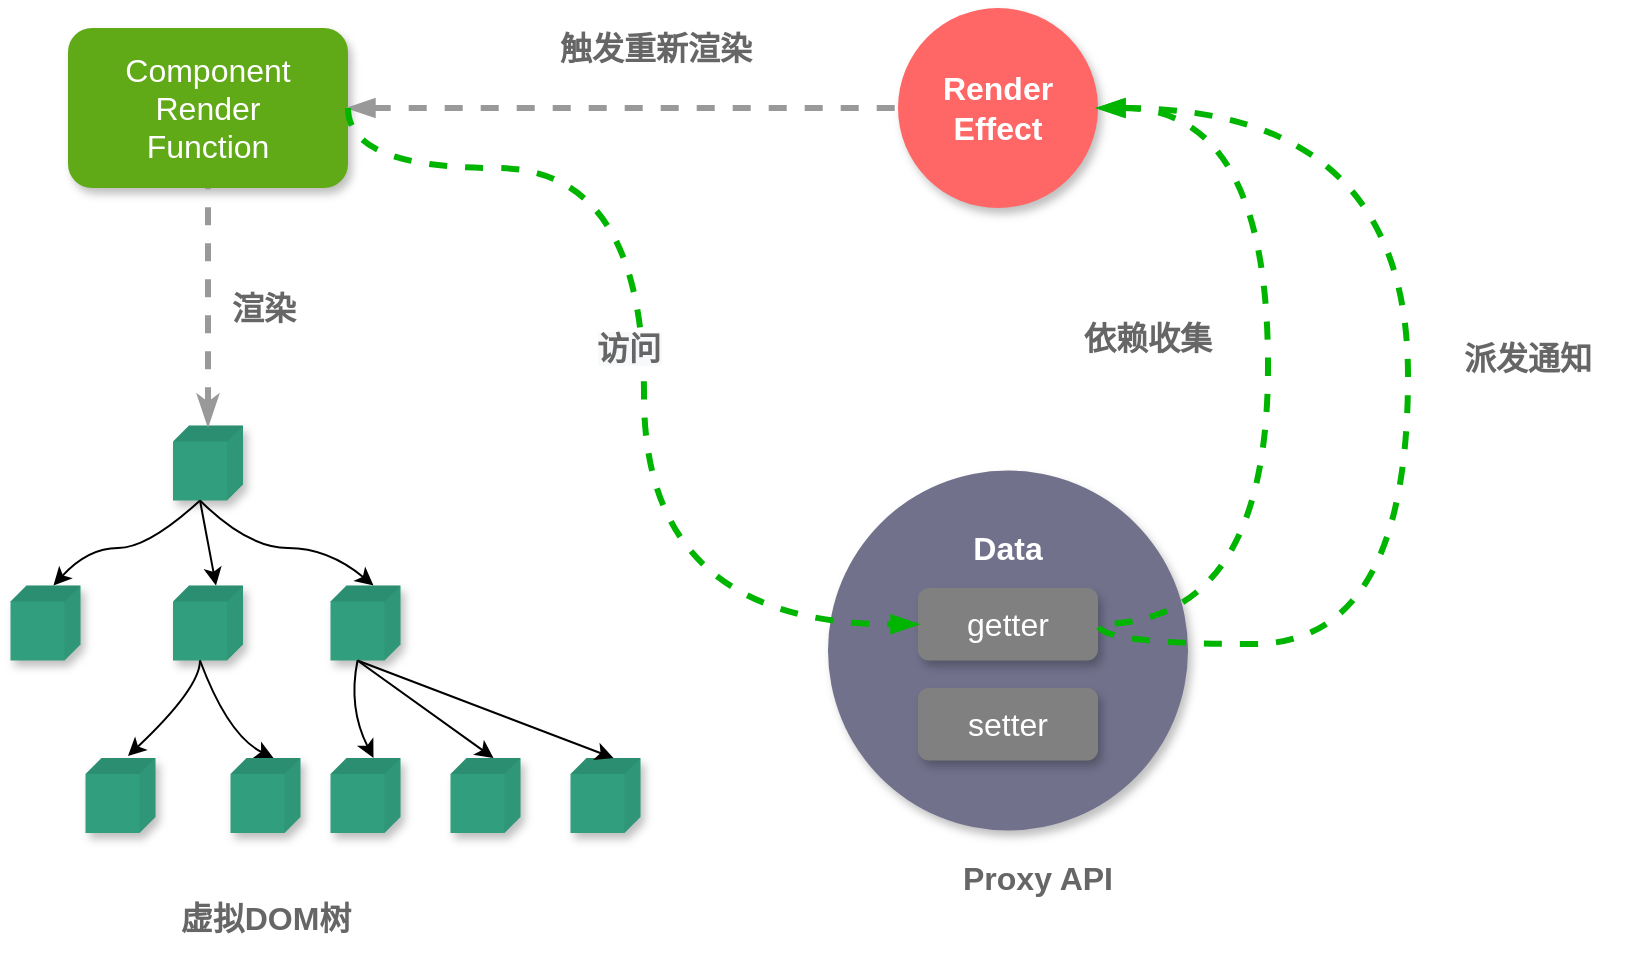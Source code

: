 <mxfile version="13.9.9" type="device"><diagram id="C5RBs43oDa-KdzZeNtuy" name="Page-1"><mxGraphModel dx="1426" dy="905" grid="1" gridSize="10" guides="1" tooltips="1" connect="1" arrows="1" fold="1" page="1" pageScale="1" pageWidth="827" pageHeight="1169" math="0" shadow="0"><root><mxCell id="WIyWlLk6GJQsqaUBKTNV-0"/><mxCell id="WIyWlLk6GJQsqaUBKTNV-1" parent="WIyWlLk6GJQsqaUBKTNV-0"/><mxCell id="BTjjzrj4zBqxWXHYTqrF-0" value="&lt;span style=&quot;font-size: 16px&quot;&gt;Component&lt;br&gt;Render&lt;br&gt;Function&lt;br&gt;&lt;/span&gt;" style="rounded=1;whiteSpace=wrap;html=1;glass=0;shadow=1;fillColor=#60a917;fontColor=#ffffff;strokeColor=none;" vertex="1" parent="WIyWlLk6GJQsqaUBKTNV-1"><mxGeometry x="70" y="80" width="140" height="80" as="geometry"/></mxCell><mxCell id="BTjjzrj4zBqxWXHYTqrF-1" value="" style="shape=cube;whiteSpace=wrap;html=1;boundedLbl=1;backgroundOutline=1;darkOpacity=0.05;darkOpacity2=0.1;rotation=90;size=8;shadow=1;sketch=0;fillColor=#319E7D;strokeColor=none;" vertex="1" parent="WIyWlLk6GJQsqaUBKTNV-1"><mxGeometry x="40" y="360" width="37.5" height="35" as="geometry"/></mxCell><mxCell id="BTjjzrj4zBqxWXHYTqrF-2" value="" style="shape=cube;whiteSpace=wrap;html=1;boundedLbl=1;backgroundOutline=1;darkOpacity=0.05;darkOpacity2=0.1;rotation=90;size=8;shadow=1;sketch=0;fillColor=#319E7D;strokeColor=none;" vertex="1" parent="WIyWlLk6GJQsqaUBKTNV-1"><mxGeometry x="121.25" y="280" width="37.5" height="35" as="geometry"/></mxCell><mxCell id="BTjjzrj4zBqxWXHYTqrF-3" value="" style="shape=cube;whiteSpace=wrap;html=1;boundedLbl=1;backgroundOutline=1;darkOpacity=0.05;darkOpacity2=0.1;rotation=90;size=8;shadow=1;sketch=0;fillColor=#319E7D;strokeColor=none;" vertex="1" parent="WIyWlLk6GJQsqaUBKTNV-1"><mxGeometry x="121.25" y="360" width="37.5" height="35" as="geometry"/></mxCell><mxCell id="BTjjzrj4zBqxWXHYTqrF-4" value="" style="shape=cube;whiteSpace=wrap;html=1;boundedLbl=1;backgroundOutline=1;darkOpacity=0.05;darkOpacity2=0.1;rotation=90;size=8;shadow=1;sketch=0;fillColor=#319E7D;strokeColor=none;" vertex="1" parent="WIyWlLk6GJQsqaUBKTNV-1"><mxGeometry x="200" y="360" width="37.5" height="35" as="geometry"/></mxCell><mxCell id="BTjjzrj4zBqxWXHYTqrF-5" value="" style="shape=cube;whiteSpace=wrap;html=1;boundedLbl=1;backgroundOutline=1;darkOpacity=0.05;darkOpacity2=0.1;rotation=90;size=8;shadow=1;sketch=0;fillColor=#319E7D;strokeColor=none;" vertex="1" parent="WIyWlLk6GJQsqaUBKTNV-1"><mxGeometry x="77.5" y="446.25" width="37.5" height="35" as="geometry"/></mxCell><mxCell id="BTjjzrj4zBqxWXHYTqrF-6" value="" style="shape=cube;whiteSpace=wrap;html=1;boundedLbl=1;backgroundOutline=1;darkOpacity=0.05;darkOpacity2=0.1;rotation=90;size=8;shadow=1;sketch=0;fillColor=#319E7D;strokeColor=none;" vertex="1" parent="WIyWlLk6GJQsqaUBKTNV-1"><mxGeometry x="150" y="446.25" width="37.5" height="35" as="geometry"/></mxCell><mxCell id="BTjjzrj4zBqxWXHYTqrF-7" value="" style="shape=cube;whiteSpace=wrap;html=1;boundedLbl=1;backgroundOutline=1;darkOpacity=0.05;darkOpacity2=0.1;rotation=90;size=8;shadow=1;sketch=0;fillColor=#319E7D;strokeColor=none;" vertex="1" parent="WIyWlLk6GJQsqaUBKTNV-1"><mxGeometry x="200" y="446.25" width="37.5" height="35" as="geometry"/></mxCell><mxCell id="BTjjzrj4zBqxWXHYTqrF-8" value="" style="shape=cube;whiteSpace=wrap;html=1;boundedLbl=1;backgroundOutline=1;darkOpacity=0.05;darkOpacity2=0.1;rotation=90;size=8;shadow=1;sketch=0;fillColor=#319E7D;strokeColor=none;" vertex="1" parent="WIyWlLk6GJQsqaUBKTNV-1"><mxGeometry x="260" y="446.25" width="37.5" height="35" as="geometry"/></mxCell><mxCell id="BTjjzrj4zBqxWXHYTqrF-9" value="" style="shape=cube;whiteSpace=wrap;html=1;boundedLbl=1;backgroundOutline=1;darkOpacity=0.05;darkOpacity2=0.1;rotation=90;size=8;shadow=1;sketch=0;fillColor=#319E7D;strokeColor=none;" vertex="1" parent="WIyWlLk6GJQsqaUBKTNV-1"><mxGeometry x="320" y="446.25" width="37.5" height="35" as="geometry"/></mxCell><mxCell id="BTjjzrj4zBqxWXHYTqrF-10" value="" style="curved=1;endArrow=classic;html=1;entryX=0;entryY=0;entryDx=0;entryDy=13.5;entryPerimeter=0;exitX=0;exitY=0;exitDx=37.5;exitDy=21.5;exitPerimeter=0;" edge="1" parent="WIyWlLk6GJQsqaUBKTNV-1" source="BTjjzrj4zBqxWXHYTqrF-2" target="BTjjzrj4zBqxWXHYTqrF-1"><mxGeometry width="50" height="50" relative="1" as="geometry"><mxPoint x="50" y="340" as="sourcePoint"/><mxPoint x="100" y="290" as="targetPoint"/><Array as="points"><mxPoint x="110" y="340"/><mxPoint x="80" y="340"/></Array></mxGeometry></mxCell><mxCell id="BTjjzrj4zBqxWXHYTqrF-11" value="" style="curved=1;endArrow=classic;html=1;exitX=0;exitY=0;exitDx=37.5;exitDy=21.5;exitPerimeter=0;entryX=0;entryY=0;entryDx=0;entryDy=13.5;entryPerimeter=0;" edge="1" parent="WIyWlLk6GJQsqaUBKTNV-1" source="BTjjzrj4zBqxWXHYTqrF-2" target="BTjjzrj4zBqxWXHYTqrF-3"><mxGeometry width="50" height="50" relative="1" as="geometry"><mxPoint x="210" y="430" as="sourcePoint"/><mxPoint x="260" y="380" as="targetPoint"/><Array as="points"/></mxGeometry></mxCell><mxCell id="BTjjzrj4zBqxWXHYTqrF-12" value="" style="curved=1;endArrow=classic;html=1;exitX=0;exitY=0;exitDx=37.5;exitDy=21.5;exitPerimeter=0;entryX=0;entryY=0;entryDx=0;entryDy=13.5;entryPerimeter=0;" edge="1" parent="WIyWlLk6GJQsqaUBKTNV-1" source="BTjjzrj4zBqxWXHYTqrF-2" target="BTjjzrj4zBqxWXHYTqrF-4"><mxGeometry width="50" height="50" relative="1" as="geometry"><mxPoint x="210" y="430" as="sourcePoint"/><mxPoint x="260" y="380" as="targetPoint"/><Array as="points"><mxPoint x="160" y="340"/><mxPoint x="200" y="340"/></Array></mxGeometry></mxCell><mxCell id="BTjjzrj4zBqxWXHYTqrF-13" value="" style="curved=1;endArrow=classic;html=1;exitX=0;exitY=0;exitDx=37.5;exitDy=21.5;exitPerimeter=0;" edge="1" parent="WIyWlLk6GJQsqaUBKTNV-1" source="BTjjzrj4zBqxWXHYTqrF-3"><mxGeometry width="50" height="50" relative="1" as="geometry"><mxPoint x="140" y="420" as="sourcePoint"/><mxPoint x="100" y="444" as="targetPoint"/><Array as="points"><mxPoint x="136" y="410"/></Array></mxGeometry></mxCell><mxCell id="BTjjzrj4zBqxWXHYTqrF-14" value="" style="curved=1;endArrow=classic;html=1;exitX=0;exitY=0;exitDx=37.5;exitDy=21.5;exitPerimeter=0;entryX=0;entryY=0;entryDx=0;entryDy=13.5;entryPerimeter=0;" edge="1" parent="WIyWlLk6GJQsqaUBKTNV-1" source="BTjjzrj4zBqxWXHYTqrF-4" target="BTjjzrj4zBqxWXHYTqrF-7"><mxGeometry width="50" height="50" relative="1" as="geometry"><mxPoint x="210" y="420" as="sourcePoint"/><mxPoint x="174" y="467.75" as="targetPoint"/><Array as="points"><mxPoint x="210" y="420"/></Array></mxGeometry></mxCell><mxCell id="BTjjzrj4zBqxWXHYTqrF-15" value="" style="curved=1;endArrow=classic;html=1;exitX=0;exitY=0;exitDx=37.5;exitDy=21.5;exitPerimeter=0;entryX=0;entryY=0;entryDx=0;entryDy=13.5;entryPerimeter=0;" edge="1" parent="WIyWlLk6GJQsqaUBKTNV-1" source="BTjjzrj4zBqxWXHYTqrF-4" target="BTjjzrj4zBqxWXHYTqrF-8"><mxGeometry width="50" height="50" relative="1" as="geometry"><mxPoint x="300" y="410" as="sourcePoint"/><mxPoint x="264" y="457.75" as="targetPoint"/><Array as="points"/></mxGeometry></mxCell><mxCell id="BTjjzrj4zBqxWXHYTqrF-16" value="" style="curved=1;endArrow=classic;html=1;exitX=0;exitY=0;exitDx=37.5;exitDy=21.5;exitPerimeter=0;entryX=0;entryY=0;entryDx=0;entryDy=13.5;entryPerimeter=0;" edge="1" parent="WIyWlLk6GJQsqaUBKTNV-1" source="BTjjzrj4zBqxWXHYTqrF-4" target="BTjjzrj4zBqxWXHYTqrF-9"><mxGeometry width="50" height="50" relative="1" as="geometry"><mxPoint x="330" y="400" as="sourcePoint"/><mxPoint x="294" y="447.75" as="targetPoint"/><Array as="points"/></mxGeometry></mxCell><mxCell id="BTjjzrj4zBqxWXHYTqrF-17" value="" style="curved=1;endArrow=classic;html=1;exitX=0;exitY=0;exitDx=37.5;exitDy=21.5;exitPerimeter=0;entryX=0;entryY=0;entryDx=0;entryDy=13.5;entryPerimeter=0;" edge="1" parent="WIyWlLk6GJQsqaUBKTNV-1" source="BTjjzrj4zBqxWXHYTqrF-3" target="BTjjzrj4zBqxWXHYTqrF-6"><mxGeometry width="50" height="50" relative="1" as="geometry"><mxPoint x="150" y="420" as="sourcePoint"/><mxPoint x="114" y="467.75" as="targetPoint"/><Array as="points"><mxPoint x="150" y="433.75"/></Array></mxGeometry></mxCell><mxCell id="BTjjzrj4zBqxWXHYTqrF-18" value="&lt;font color=&quot;#ffffff&quot;&gt;&lt;span style=&quot;font-size: 16px&quot;&gt;&lt;b&gt;Render&lt;br&gt;Effect&lt;br&gt;&lt;/b&gt;&lt;/span&gt;&lt;/font&gt;" style="ellipse;whiteSpace=wrap;html=1;aspect=fixed;shadow=1;sketch=0;fillColor=#FF6666;strokeColor=none;" vertex="1" parent="WIyWlLk6GJQsqaUBKTNV-1"><mxGeometry x="485" y="70" width="100" height="100" as="geometry"/></mxCell><mxCell id="BTjjzrj4zBqxWXHYTqrF-19" value="" style="ellipse;whiteSpace=wrap;html=1;aspect=fixed;shadow=1;glass=0;sketch=0;fillColor=#71718C;strokeColor=none;" vertex="1" parent="WIyWlLk6GJQsqaUBKTNV-1"><mxGeometry x="450" y="301.25" width="180" height="180" as="geometry"/></mxCell><mxCell id="BTjjzrj4zBqxWXHYTqrF-20" value="&lt;font color=&quot;#ffffff&quot; style=&quot;font-size: 16px&quot;&gt;setter&lt;/font&gt;" style="rounded=1;whiteSpace=wrap;html=1;shadow=1;glass=0;sketch=0;fillColor=#808080;strokeColor=none;" vertex="1" parent="WIyWlLk6GJQsqaUBKTNV-1"><mxGeometry x="495" y="410" width="90" height="36.25" as="geometry"/></mxCell><mxCell id="BTjjzrj4zBqxWXHYTqrF-21" value="&lt;font color=&quot;#ffffff&quot; style=&quot;font-size: 16px&quot;&gt;getter&lt;/font&gt;" style="rounded=1;whiteSpace=wrap;html=1;shadow=1;glass=0;sketch=0;fillColor=#808080;strokeColor=none;" vertex="1" parent="WIyWlLk6GJQsqaUBKTNV-1"><mxGeometry x="495" y="360" width="90" height="36.25" as="geometry"/></mxCell><mxCell id="BTjjzrj4zBqxWXHYTqrF-22" value="&lt;font color=&quot;#ffffff&quot; size=&quot;1&quot;&gt;&lt;b style=&quot;font-size: 16px&quot;&gt;Data&lt;/b&gt;&lt;/font&gt;" style="text;html=1;strokeColor=none;fillColor=none;align=center;verticalAlign=middle;whiteSpace=wrap;rounded=0;shadow=1;glass=0;sketch=0;" vertex="1" parent="WIyWlLk6GJQsqaUBKTNV-1"><mxGeometry x="520" y="330" width="40" height="20" as="geometry"/></mxCell><mxCell id="BTjjzrj4zBqxWXHYTqrF-23" value="" style="endArrow=none;dashed=1;html=1;entryX=0.5;entryY=1;entryDx=0;entryDy=0;strokeWidth=3;strokeColor=#999999;startArrow=classicThin;startFill=1;" edge="1" parent="WIyWlLk6GJQsqaUBKTNV-1" source="BTjjzrj4zBqxWXHYTqrF-2" target="BTjjzrj4zBqxWXHYTqrF-0"><mxGeometry width="50" height="50" relative="1" as="geometry"><mxPoint x="210" y="310" as="sourcePoint"/><mxPoint x="260" y="260" as="targetPoint"/></mxGeometry></mxCell><mxCell id="BTjjzrj4zBqxWXHYTqrF-24" value="&lt;font color=&quot;#666666&quot;&gt;&lt;span style=&quot;font-size: 16px&quot;&gt;&lt;b&gt;渲染&lt;/b&gt;&lt;/span&gt;&lt;/font&gt;" style="text;html=1;strokeColor=none;fillColor=none;align=center;verticalAlign=middle;whiteSpace=wrap;rounded=0;shadow=1;glass=0;sketch=0;" vertex="1" parent="WIyWlLk6GJQsqaUBKTNV-1"><mxGeometry x="147.5" y="210" width="40" height="20" as="geometry"/></mxCell><mxCell id="BTjjzrj4zBqxWXHYTqrF-25" value="" style="endArrow=none;dashed=1;html=1;strokeColor=#999999;strokeWidth=3;entryX=0;entryY=0.5;entryDx=0;entryDy=0;exitX=1;exitY=0.5;exitDx=0;exitDy=0;startArrow=blockThin;startFill=1;" edge="1" parent="WIyWlLk6GJQsqaUBKTNV-1" source="BTjjzrj4zBqxWXHYTqrF-0" target="BTjjzrj4zBqxWXHYTqrF-18"><mxGeometry width="50" height="50" relative="1" as="geometry"><mxPoint x="210" y="310" as="sourcePoint"/><mxPoint x="260" y="260" as="targetPoint"/></mxGeometry></mxCell><mxCell id="BTjjzrj4zBqxWXHYTqrF-26" value="" style="endArrow=blockThin;dashed=1;html=1;strokeWidth=3;entryX=0;entryY=0.5;entryDx=0;entryDy=0;edgeStyle=orthogonalEdgeStyle;curved=1;strokeColor=#00B500;startArrow=none;startFill=0;endFill=1;exitX=1;exitY=0.5;exitDx=0;exitDy=0;" edge="1" parent="WIyWlLk6GJQsqaUBKTNV-1" target="BTjjzrj4zBqxWXHYTqrF-21" source="BTjjzrj4zBqxWXHYTqrF-0"><mxGeometry width="50" height="50" relative="1" as="geometry"><mxPoint x="230" y="200" as="sourcePoint"/><mxPoint x="260" y="260" as="targetPoint"/><Array as="points"><mxPoint x="210" y="150"/><mxPoint x="358" y="150"/><mxPoint x="358" y="378"/></Array></mxGeometry></mxCell><mxCell id="BTjjzrj4zBqxWXHYTqrF-36" value="&lt;font color=&quot;#666666&quot;&gt;&lt;span style=&quot;font-size: 16px ; background-color: rgb(248 , 249 , 250)&quot;&gt;&lt;b&gt;访问&lt;/b&gt;&lt;/span&gt;&lt;/font&gt;" style="edgeLabel;html=1;align=center;verticalAlign=middle;resizable=0;points=[];" vertex="1" connectable="0" parent="BTjjzrj4zBqxWXHYTqrF-26"><mxGeometry x="-0.223" y="-18" relative="1" as="geometry"><mxPoint x="10" y="57" as="offset"/></mxGeometry></mxCell><mxCell id="BTjjzrj4zBqxWXHYTqrF-27" value="" style="endArrow=none;dashed=1;html=1;strokeWidth=3;entryX=1;entryY=0.5;entryDx=0;entryDy=0;exitX=1;exitY=0.5;exitDx=0;exitDy=0;edgeStyle=orthogonalEdgeStyle;curved=1;startArrow=blockThin;startFill=1;fillColor=#60a917;strokeColor=#00B500;" edge="1" parent="WIyWlLk6GJQsqaUBKTNV-1" source="BTjjzrj4zBqxWXHYTqrF-18" target="BTjjzrj4zBqxWXHYTqrF-21"><mxGeometry width="50" height="50" relative="1" as="geometry"><mxPoint x="210" y="310" as="sourcePoint"/><mxPoint x="260" y="260" as="targetPoint"/><Array as="points"><mxPoint x="670" y="120"/><mxPoint x="670" y="378"/></Array></mxGeometry></mxCell><mxCell id="BTjjzrj4zBqxWXHYTqrF-29" value="&lt;font color=&quot;#666666&quot;&gt;&lt;span style=&quot;font-size: 16px&quot;&gt;&lt;b&gt;Proxy API&lt;/b&gt;&lt;/span&gt;&lt;/font&gt;" style="text;html=1;strokeColor=none;fillColor=none;align=center;verticalAlign=middle;whiteSpace=wrap;rounded=0;shadow=1;glass=0;sketch=0;" vertex="1" parent="WIyWlLk6GJQsqaUBKTNV-1"><mxGeometry x="430" y="490" width="250" height="30" as="geometry"/></mxCell><mxCell id="BTjjzrj4zBqxWXHYTqrF-30" value="&lt;font color=&quot;#666666&quot;&gt;&lt;span style=&quot;font-size: 16px&quot;&gt;&lt;b&gt;虚拟DOM树&lt;/b&gt;&lt;/span&gt;&lt;/font&gt;" style="text;html=1;strokeColor=none;fillColor=none;align=center;verticalAlign=middle;whiteSpace=wrap;rounded=0;shadow=1;glass=0;sketch=0;" vertex="1" parent="WIyWlLk6GJQsqaUBKTNV-1"><mxGeometry x="43.75" y="510" width="250" height="30" as="geometry"/></mxCell><mxCell id="BTjjzrj4zBqxWXHYTqrF-31" value="&lt;font style=&quot;font-size: 16px&quot; color=&quot;#666666&quot;&gt;&lt;b&gt;依赖收集&lt;/b&gt;&lt;/font&gt;" style="text;html=1;strokeColor=none;fillColor=none;align=center;verticalAlign=middle;whiteSpace=wrap;rounded=0;shadow=1;glass=0;sketch=0;" vertex="1" parent="WIyWlLk6GJQsqaUBKTNV-1"><mxGeometry x="560" y="220" width="100" height="30" as="geometry"/></mxCell><mxCell id="BTjjzrj4zBqxWXHYTqrF-32" value="&lt;font color=&quot;#666666&quot;&gt;&lt;span style=&quot;font-size: 16px&quot;&gt;&lt;b&gt;派发通知&lt;/b&gt;&lt;/span&gt;&lt;/font&gt;" style="text;html=1;strokeColor=none;fillColor=none;align=center;verticalAlign=middle;whiteSpace=wrap;rounded=0;shadow=1;glass=0;sketch=0;" vertex="1" parent="WIyWlLk6GJQsqaUBKTNV-1"><mxGeometry x="750" y="230" width="100" height="30" as="geometry"/></mxCell><mxCell id="BTjjzrj4zBqxWXHYTqrF-33" value="&lt;font style=&quot;font-size: 16px&quot; color=&quot;#666666&quot;&gt;&lt;b&gt;触发重新渲染&lt;/b&gt;&lt;/font&gt;" style="text;html=1;strokeColor=none;fillColor=none;align=center;verticalAlign=middle;whiteSpace=wrap;rounded=0;shadow=1;glass=0;sketch=0;" vertex="1" parent="WIyWlLk6GJQsqaUBKTNV-1"><mxGeometry x="314" y="70" width="100" height="40" as="geometry"/></mxCell><mxCell id="BTjjzrj4zBqxWXHYTqrF-52" value="" style="endArrow=none;dashed=1;html=1;strokeWidth=3;entryX=1;entryY=0.5;entryDx=0;entryDy=0;exitX=1;exitY=0.5;exitDx=0;exitDy=0;edgeStyle=orthogonalEdgeStyle;curved=1;startArrow=blockThin;startFill=1;fillColor=#60a917;strokeColor=#00B500;" edge="1" parent="WIyWlLk6GJQsqaUBKTNV-1" source="BTjjzrj4zBqxWXHYTqrF-18" target="BTjjzrj4zBqxWXHYTqrF-21"><mxGeometry width="50" height="50" relative="1" as="geometry"><mxPoint x="595" y="130" as="sourcePoint"/><mxPoint x="595" y="388.125" as="targetPoint"/><Array as="points"><mxPoint x="740" y="120"/><mxPoint x="740" y="388"/><mxPoint x="585" y="388"/></Array></mxGeometry></mxCell></root></mxGraphModel></diagram></mxfile>